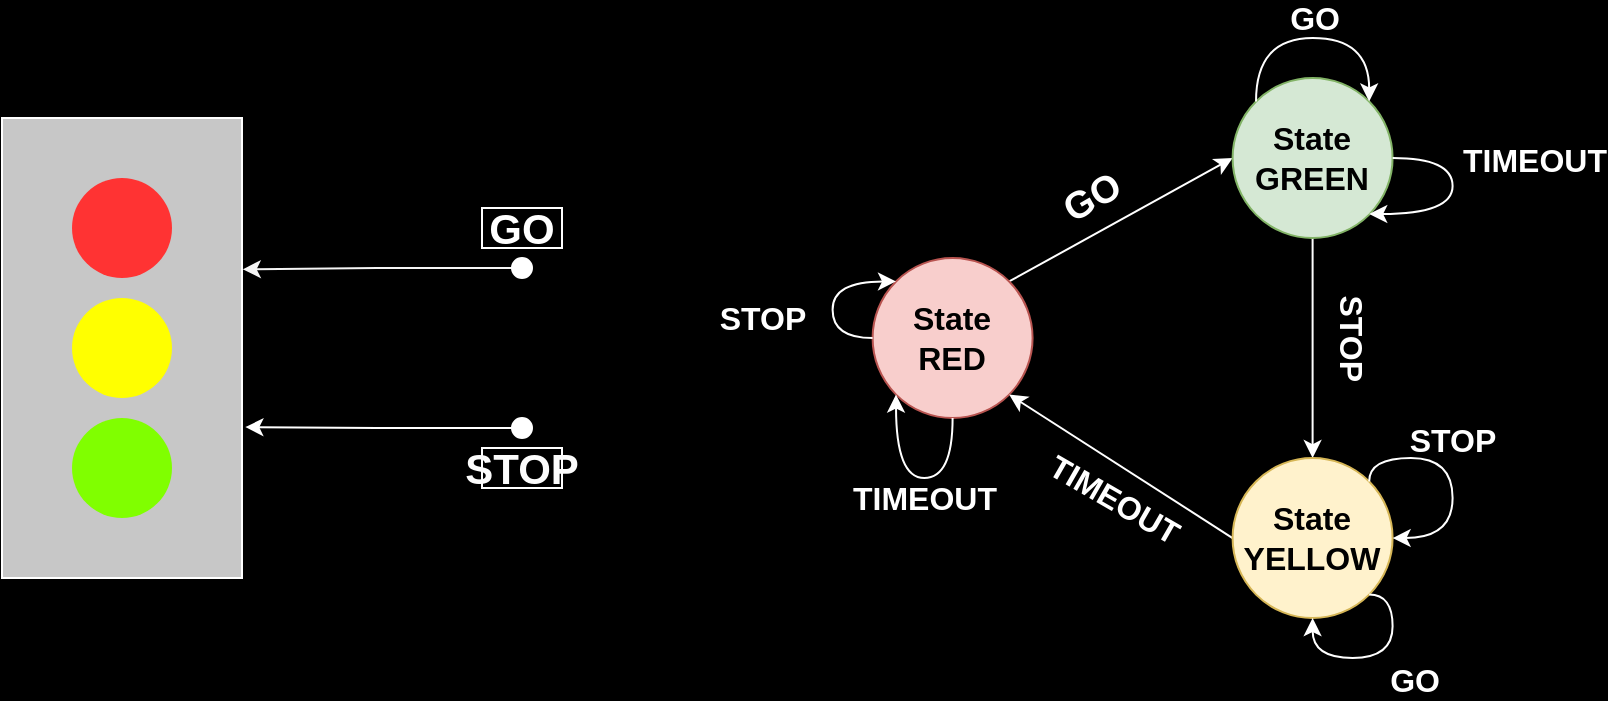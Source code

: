 <mxfile version="20.8.5" type="device"><diagram id="NGt5CFbDQ7QPjNMrkdyS" name="Page-1"><mxGraphModel dx="1434" dy="827" grid="1" gridSize="10" guides="1" tooltips="1" connect="1" arrows="1" fold="1" page="1" pageScale="1" pageWidth="827" pageHeight="1169" background="#000000" math="0" shadow="0"><root><mxCell id="0"/><mxCell id="1" parent="0"/><mxCell id="6nAQ5c1RDIUVuuX4hU9S-4" value="" style="rounded=0;whiteSpace=wrap;html=1;fillColor=#C7C7C7;strokeColor=#FFFFFF;" parent="1" vertex="1"><mxGeometry x="90" y="200" width="120" height="230" as="geometry"/></mxCell><mxCell id="6nAQ5c1RDIUVuuX4hU9S-1" value="" style="ellipse;whiteSpace=wrap;html=1;aspect=fixed;fillColor=#FF3333;strokeColor=none;" parent="1" vertex="1"><mxGeometry x="125" y="230" width="50" height="50" as="geometry"/></mxCell><mxCell id="6nAQ5c1RDIUVuuX4hU9S-2" value="" style="ellipse;whiteSpace=wrap;html=1;aspect=fixed;fillColor=#FFFF00;strokeColor=none;" parent="1" vertex="1"><mxGeometry x="125" y="290" width="50" height="50" as="geometry"/></mxCell><mxCell id="6nAQ5c1RDIUVuuX4hU9S-3" value="" style="ellipse;whiteSpace=wrap;html=1;aspect=fixed;fillColor=#80FF00;strokeColor=none;" parent="1" vertex="1"><mxGeometry x="125" y="350" width="50" height="50" as="geometry"/></mxCell><mxCell id="6nAQ5c1RDIUVuuX4hU9S-10" style="edgeStyle=orthogonalEdgeStyle;rounded=0;orthogonalLoop=1;jettySize=auto;html=1;exitX=0;exitY=0.5;exitDx=0;exitDy=0;entryX=1.003;entryY=0.329;entryDx=0;entryDy=0;entryPerimeter=0;strokeColor=#F5F5F5;" parent="1" source="6nAQ5c1RDIUVuuX4hU9S-6" target="6nAQ5c1RDIUVuuX4hU9S-4" edge="1"><mxGeometry relative="1" as="geometry"/></mxCell><mxCell id="6nAQ5c1RDIUVuuX4hU9S-6" value="" style="ellipse;whiteSpace=wrap;html=1;aspect=fixed;strokeColor=#FFFFFF;" parent="1" vertex="1"><mxGeometry x="345" y="270" width="10" height="10" as="geometry"/></mxCell><mxCell id="6nAQ5c1RDIUVuuX4hU9S-12" style="edgeStyle=orthogonalEdgeStyle;rounded=0;orthogonalLoop=1;jettySize=auto;html=1;exitX=0;exitY=0.5;exitDx=0;exitDy=0;entryX=1.014;entryY=0.672;entryDx=0;entryDy=0;entryPerimeter=0;strokeColor=#FFFFFF;" parent="1" source="6nAQ5c1RDIUVuuX4hU9S-11" target="6nAQ5c1RDIUVuuX4hU9S-4" edge="1"><mxGeometry relative="1" as="geometry"/></mxCell><mxCell id="6nAQ5c1RDIUVuuX4hU9S-11" value="" style="ellipse;whiteSpace=wrap;html=1;aspect=fixed;strokeColor=#FFFFFF;" parent="1" vertex="1"><mxGeometry x="345" y="350" width="10" height="10" as="geometry"/></mxCell><mxCell id="6nAQ5c1RDIUVuuX4hU9S-13" value="GO" style="text;html=1;align=center;verticalAlign=middle;whiteSpace=wrap;rounded=0;fontStyle=1;fontSize=21;strokeColor=#FFFFFF;fontColor=#FFFFFF;" parent="1" vertex="1"><mxGeometry x="330" y="245" width="40" height="20" as="geometry"/></mxCell><mxCell id="6nAQ5c1RDIUVuuX4hU9S-14" value="STOP" style="text;html=1;align=center;verticalAlign=middle;whiteSpace=wrap;rounded=0;fontStyle=1;fontSize=21;strokeColor=#FFFFFF;fontColor=#FCFCFC;" parent="1" vertex="1"><mxGeometry x="330" y="365" width="40" height="20" as="geometry"/></mxCell><mxCell id="5bjMIgAJjQasecjsiZ_z-1" style="rounded=0;orthogonalLoop=1;jettySize=auto;html=1;exitX=1;exitY=0;exitDx=0;exitDy=0;entryX=0;entryY=0.5;entryDx=0;entryDy=0;fontColor=#FFFFFF;strokeColor=#FFFFFF;" edge="1" parent="1" source="5bjMIgAJjQasecjsiZ_z-3" target="5bjMIgAJjQasecjsiZ_z-6"><mxGeometry relative="1" as="geometry"/></mxCell><mxCell id="5bjMIgAJjQasecjsiZ_z-2" value="GO" style="edgeLabel;html=1;align=center;verticalAlign=middle;resizable=0;points=[];fontStyle=1;fontSize=19;rotation=-30;labelBackgroundColor=none;fontColor=#FFFFFF;" vertex="1" connectable="0" parent="5bjMIgAJjQasecjsiZ_z-1"><mxGeometry x="0.067" relative="1" as="geometry"><mxPoint x="-18.1" y="-8.67" as="offset"/></mxGeometry></mxCell><mxCell id="5bjMIgAJjQasecjsiZ_z-3" value="State &lt;br style=&quot;font-size: 16px;&quot;&gt;RED" style="ellipse;whiteSpace=wrap;html=1;aspect=fixed;fillColor=#f8cecc;strokeColor=#b85450;fontStyle=1;fontSize=16;fontColor=#000000;" vertex="1" parent="1"><mxGeometry x="525.3" y="270.02" width="80" height="80" as="geometry"/></mxCell><mxCell id="5bjMIgAJjQasecjsiZ_z-4" style="edgeStyle=none;rounded=0;orthogonalLoop=1;jettySize=auto;html=1;exitX=0.5;exitY=1;exitDx=0;exitDy=0;entryX=0.5;entryY=0;entryDx=0;entryDy=0;fontSize=16;fontColor=#FFFFFF;strokeColor=#FFFFFF;" edge="1" parent="1" source="5bjMIgAJjQasecjsiZ_z-6" target="5bjMIgAJjQasecjsiZ_z-9"><mxGeometry relative="1" as="geometry"/></mxCell><mxCell id="5bjMIgAJjQasecjsiZ_z-5" value="STOP" style="edgeLabel;html=1;align=center;verticalAlign=middle;resizable=0;points=[];fontSize=16;fontStyle=1;rotation=90;labelBackgroundColor=none;fontColor=#FFFFFF;" vertex="1" connectable="0" parent="5bjMIgAJjQasecjsiZ_z-4"><mxGeometry x="-0.309" y="-3" relative="1" as="geometry"><mxPoint x="23" y="11.67" as="offset"/></mxGeometry></mxCell><mxCell id="5bjMIgAJjQasecjsiZ_z-6" value="State &lt;br style=&quot;font-size: 16px;&quot;&gt;GREEN" style="ellipse;whiteSpace=wrap;html=1;aspect=fixed;fillColor=#d5e8d4;strokeColor=#82b366;fontStyle=1;fontSize=16;fontColor=#000000;" vertex="1" parent="1"><mxGeometry x="705.3" y="180.02" width="80" height="80" as="geometry"/></mxCell><mxCell id="5bjMIgAJjQasecjsiZ_z-7" style="edgeStyle=none;rounded=0;orthogonalLoop=1;jettySize=auto;html=1;exitX=0;exitY=0.5;exitDx=0;exitDy=0;entryX=1;entryY=1;entryDx=0;entryDy=0;fontSize=16;fontColor=#FFFFFF;strokeColor=#FFFFFF;" edge="1" parent="1" source="5bjMIgAJjQasecjsiZ_z-9" target="5bjMIgAJjQasecjsiZ_z-3"><mxGeometry relative="1" as="geometry"/></mxCell><mxCell id="5bjMIgAJjQasecjsiZ_z-8" value="TIMEOUT" style="edgeLabel;html=1;align=center;verticalAlign=middle;resizable=0;points=[];fontSize=16;fontStyle=1;rotation=30;labelBackgroundColor=none;fontColor=#FFFFFF;" vertex="1" connectable="0" parent="5bjMIgAJjQasecjsiZ_z-7"><mxGeometry x="0.187" y="-1" relative="1" as="geometry"><mxPoint x="6.08" y="23.61" as="offset"/></mxGeometry></mxCell><mxCell id="5bjMIgAJjQasecjsiZ_z-9" value="State YELLOW" style="ellipse;whiteSpace=wrap;html=1;aspect=fixed;fillColor=#fff2cc;strokeColor=#d6b656;fontStyle=1;fontSize=16;fontColor=#000000;" vertex="1" parent="1"><mxGeometry x="705.3" y="370.02" width="80" height="80" as="geometry"/></mxCell><mxCell id="5bjMIgAJjQasecjsiZ_z-10" style="edgeStyle=orthogonalEdgeStyle;rounded=0;orthogonalLoop=1;jettySize=auto;html=1;exitX=0;exitY=0;exitDx=0;exitDy=0;entryX=1;entryY=0;entryDx=0;entryDy=0;fontSize=16;curved=1;fontColor=#FFFFFF;strokeColor=#FFFFFF;" edge="1" parent="1" source="5bjMIgAJjQasecjsiZ_z-6" target="5bjMIgAJjQasecjsiZ_z-6"><mxGeometry relative="1" as="geometry"><Array as="points"><mxPoint x="717.3" y="160.02"/><mxPoint x="773.3" y="160.02"/></Array></mxGeometry></mxCell><mxCell id="5bjMIgAJjQasecjsiZ_z-11" value="GO" style="edgeLabel;html=1;align=center;verticalAlign=middle;resizable=0;points=[];fontSize=16;fontStyle=1;labelBackgroundColor=none;fontColor=#FFFFFF;" vertex="1" connectable="0" parent="5bjMIgAJjQasecjsiZ_z-10"><mxGeometry x="0.033" y="-3" relative="1" as="geometry"><mxPoint x="-1.62" y="-13" as="offset"/></mxGeometry></mxCell><mxCell id="5bjMIgAJjQasecjsiZ_z-12" style="edgeStyle=orthogonalEdgeStyle;curved=1;rounded=0;orthogonalLoop=1;jettySize=auto;html=1;exitX=1;exitY=0.5;exitDx=0;exitDy=0;entryX=1;entryY=1;entryDx=0;entryDy=0;fontSize=16;fontColor=#FFFFFF;strokeColor=#FFFFFF;" edge="1" parent="1" source="5bjMIgAJjQasecjsiZ_z-6" target="5bjMIgAJjQasecjsiZ_z-6"><mxGeometry relative="1" as="geometry"><Array as="points"><mxPoint x="815.3" y="220.02"/><mxPoint x="815.3" y="248.02"/><mxPoint x="773.3" y="248.02"/></Array></mxGeometry></mxCell><mxCell id="5bjMIgAJjQasecjsiZ_z-13" value="TIMEOUT" style="edgeLabel;html=1;align=center;verticalAlign=middle;resizable=0;points=[];fontSize=16;fontStyle=1;labelBackgroundColor=none;fontColor=#FFFFFF;" vertex="1" connectable="0" parent="5bjMIgAJjQasecjsiZ_z-12"><mxGeometry x="-0.044" y="-1" relative="1" as="geometry"><mxPoint x="41" y="-17.5" as="offset"/></mxGeometry></mxCell><mxCell id="5bjMIgAJjQasecjsiZ_z-14" style="edgeStyle=orthogonalEdgeStyle;curved=1;rounded=0;orthogonalLoop=1;jettySize=auto;html=1;exitX=1;exitY=0;exitDx=0;exitDy=0;entryX=1;entryY=0.5;entryDx=0;entryDy=0;fontSize=16;fontColor=#FFFFFF;strokeColor=#FFFFFF;" edge="1" parent="1" source="5bjMIgAJjQasecjsiZ_z-9" target="5bjMIgAJjQasecjsiZ_z-9"><mxGeometry relative="1" as="geometry"><Array as="points"><mxPoint x="773.3" y="370.02"/><mxPoint x="815.3" y="370.02"/><mxPoint x="815.3" y="410.02"/></Array></mxGeometry></mxCell><mxCell id="5bjMIgAJjQasecjsiZ_z-15" value="STOP" style="edgeLabel;html=1;align=center;verticalAlign=middle;resizable=0;points=[];fontSize=16;fontStyle=1;labelBackgroundColor=none;fontColor=#FFFFFF;" vertex="1" connectable="0" parent="5bjMIgAJjQasecjsiZ_z-14"><mxGeometry x="0.033" y="-1" relative="1" as="geometry"><mxPoint y="-19.95" as="offset"/></mxGeometry></mxCell><mxCell id="5bjMIgAJjQasecjsiZ_z-16" style="edgeStyle=orthogonalEdgeStyle;curved=1;rounded=0;orthogonalLoop=1;jettySize=auto;html=1;exitX=1;exitY=1;exitDx=0;exitDy=0;entryX=0.5;entryY=1;entryDx=0;entryDy=0;fontSize=16;fontColor=#FFFFFF;strokeColor=#FFFFFF;" edge="1" parent="1" source="5bjMIgAJjQasecjsiZ_z-9" target="5bjMIgAJjQasecjsiZ_z-9"><mxGeometry relative="1" as="geometry"><Array as="points"><mxPoint x="785.3" y="438.02"/><mxPoint x="785.3" y="470.02"/><mxPoint x="745.3" y="470.02"/></Array></mxGeometry></mxCell><mxCell id="5bjMIgAJjQasecjsiZ_z-17" value="GO" style="edgeLabel;html=1;align=center;verticalAlign=middle;resizable=0;points=[];fontSize=16;fontStyle=1;labelBackgroundColor=none;fontColor=#FFFFFF;" vertex="1" connectable="0" parent="5bjMIgAJjQasecjsiZ_z-16"><mxGeometry x="-0.219" y="-2" relative="1" as="geometry"><mxPoint x="12" y="13.38" as="offset"/></mxGeometry></mxCell><mxCell id="5bjMIgAJjQasecjsiZ_z-18" style="edgeStyle=orthogonalEdgeStyle;curved=1;rounded=0;orthogonalLoop=1;jettySize=auto;html=1;exitX=0.5;exitY=1;exitDx=0;exitDy=0;entryX=0;entryY=1;entryDx=0;entryDy=0;fontSize=16;fontColor=#FFFFFF;strokeColor=#FFFFFF;" edge="1" parent="1" source="5bjMIgAJjQasecjsiZ_z-3" target="5bjMIgAJjQasecjsiZ_z-3"><mxGeometry relative="1" as="geometry"><Array as="points"><mxPoint x="565.3" y="380.02"/><mxPoint x="537.3" y="380.02"/></Array></mxGeometry></mxCell><mxCell id="5bjMIgAJjQasecjsiZ_z-19" value="TIMEOUT" style="edgeLabel;html=1;align=center;verticalAlign=middle;resizable=0;points=[];fontSize=16;fontStyle=1;labelBackgroundColor=none;fontColor=#FFFFFF;" vertex="1" connectable="0" parent="5bjMIgAJjQasecjsiZ_z-18"><mxGeometry x="-0.114" y="-1" relative="1" as="geometry"><mxPoint y="11" as="offset"/></mxGeometry></mxCell><mxCell id="5bjMIgAJjQasecjsiZ_z-20" style="edgeStyle=orthogonalEdgeStyle;curved=1;rounded=0;orthogonalLoop=1;jettySize=auto;html=1;exitX=0;exitY=0.5;exitDx=0;exitDy=0;entryX=0;entryY=0;entryDx=0;entryDy=0;fontSize=16;fontColor=#FFFFFF;strokeColor=#FFFFFF;" edge="1" parent="1" source="5bjMIgAJjQasecjsiZ_z-3" target="5bjMIgAJjQasecjsiZ_z-3"><mxGeometry relative="1" as="geometry"><Array as="points"><mxPoint x="505.3" y="310.02"/><mxPoint x="505.3" y="282.02"/></Array></mxGeometry></mxCell><mxCell id="5bjMIgAJjQasecjsiZ_z-21" value="STOP" style="edgeLabel;html=1;align=center;verticalAlign=middle;resizable=0;points=[];fontSize=16;fontStyle=1;labelBackgroundColor=none;fontColor=#FFFFFF;" vertex="1" connectable="0" parent="5bjMIgAJjQasecjsiZ_z-20"><mxGeometry x="0.226" y="-6" relative="1" as="geometry"><mxPoint x="-36" y="11.67" as="offset"/></mxGeometry></mxCell></root></mxGraphModel></diagram></mxfile>